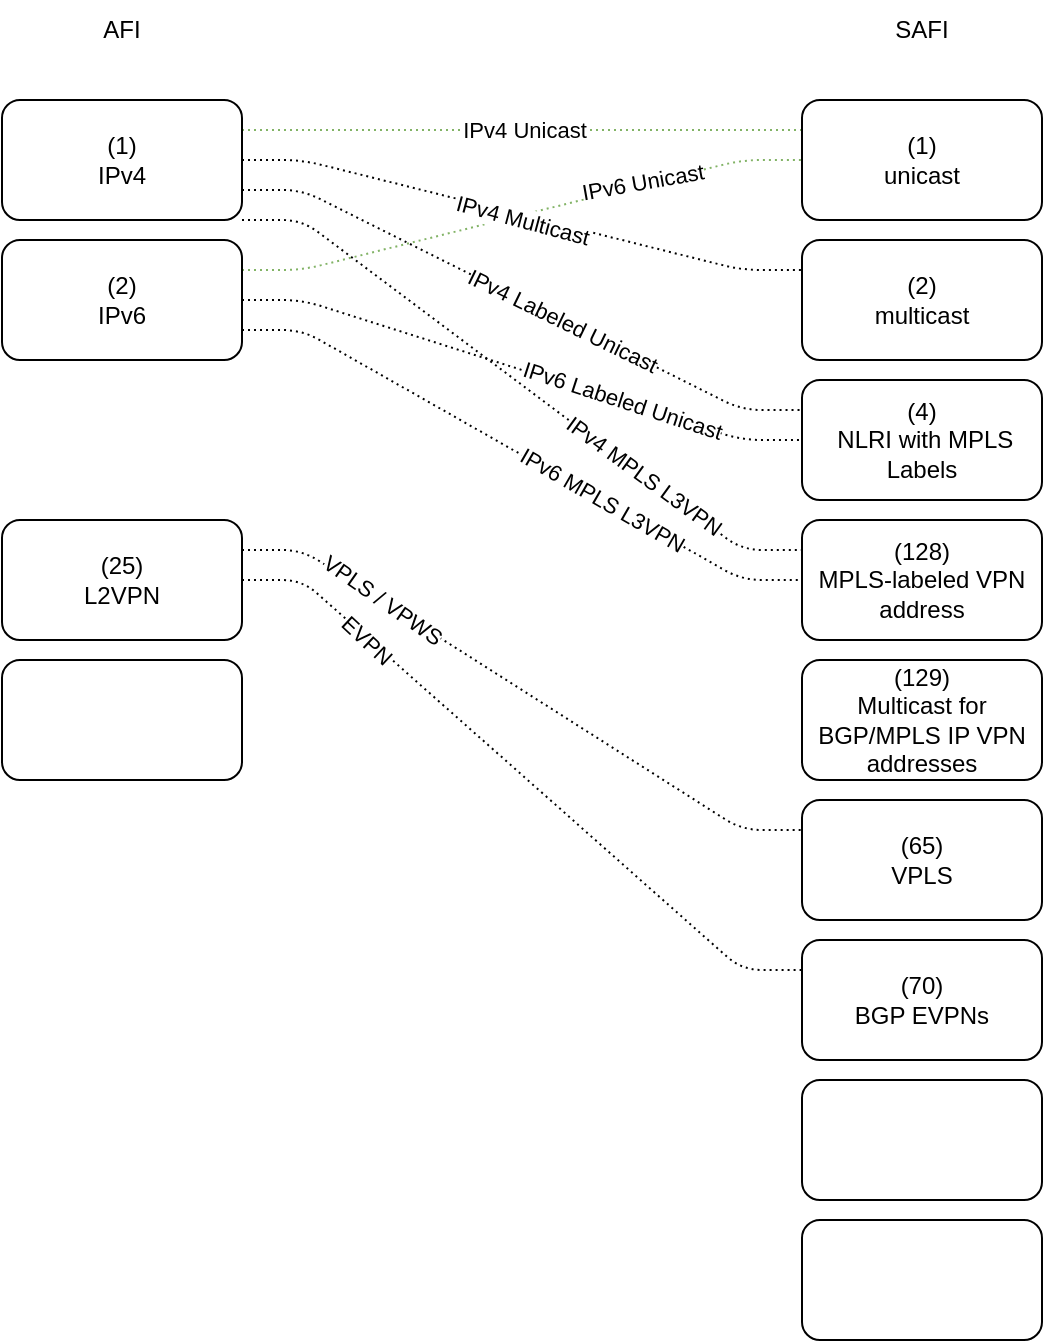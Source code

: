 <mxfile version="15.8.7" type="device"><diagram id="IDX-cnGP2NqHBU4mXgZx" name="Page-1"><mxGraphModel dx="613" dy="417" grid="1" gridSize="10" guides="1" tooltips="1" connect="1" arrows="1" fold="1" page="1" pageScale="1" pageWidth="850" pageHeight="1100" math="0" shadow="0"><root><mxCell id="0"/><mxCell id="1" parent="0"/><mxCell id="C7Z592IthIeP9KFn9Mxb-17" style="rounded=1;orthogonalLoop=1;jettySize=auto;html=1;exitX=1;exitY=0.25;exitDx=0;exitDy=0;endArrow=none;endFill=0;jumpStyle=none;entryX=0;entryY=0.25;entryDx=0;entryDy=0;edgeStyle=entityRelationEdgeStyle;fillColor=#d5e8d4;strokeColor=#82b366;dashed=1;strokeWidth=1;dashPattern=1 2;shadow=0;sketch=0;" edge="1" parent="1" source="C7Z592IthIeP9KFn9Mxb-1" target="C7Z592IthIeP9KFn9Mxb-6"><mxGeometry relative="1" as="geometry"/></mxCell><mxCell id="C7Z592IthIeP9KFn9Mxb-20" value="IPv4 Unicast" style="edgeLabel;align=center;verticalAlign=middle;resizable=0;points=[];labelBorderColor=none;html=1;" vertex="1" connectable="0" parent="C7Z592IthIeP9KFn9Mxb-17"><mxGeometry x="-0.64" relative="1" as="geometry"><mxPoint x="90" as="offset"/></mxGeometry></mxCell><mxCell id="C7Z592IthIeP9KFn9Mxb-25" style="rounded=1;jumpStyle=none;orthogonalLoop=1;jettySize=auto;html=1;exitX=1;exitY=0.75;exitDx=0;exitDy=0;entryX=0;entryY=0.25;entryDx=0;entryDy=0;endArrow=none;endFill=0;targetPerimeterSpacing=0;edgeStyle=entityRelationEdgeStyle;dashed=1;strokeWidth=1;dashPattern=1 2;shadow=0;sketch=0;" edge="1" parent="1" source="C7Z592IthIeP9KFn9Mxb-1" target="C7Z592IthIeP9KFn9Mxb-8"><mxGeometry relative="1" as="geometry"/></mxCell><mxCell id="C7Z592IthIeP9KFn9Mxb-26" value="IPv4 Labeled Unicast" style="edgeLabel;html=1;align=center;verticalAlign=middle;resizable=0;points=[];rotation=26;" vertex="1" connectable="0" parent="C7Z592IthIeP9KFn9Mxb-25"><mxGeometry x="-0.886" y="1" relative="1" as="geometry"><mxPoint x="142" y="66" as="offset"/></mxGeometry></mxCell><mxCell id="C7Z592IthIeP9KFn9Mxb-27" style="rounded=1;jumpStyle=none;orthogonalLoop=1;jettySize=auto;html=1;exitX=1;exitY=1;exitDx=0;exitDy=0;entryX=0;entryY=0.25;entryDx=0;entryDy=0;endArrow=none;endFill=0;targetPerimeterSpacing=28;edgeStyle=entityRelationEdgeStyle;dashed=1;strokeWidth=1;dashPattern=1 2;shadow=0;sketch=0;" edge="1" parent="1" source="C7Z592IthIeP9KFn9Mxb-1" target="C7Z592IthIeP9KFn9Mxb-9"><mxGeometry relative="1" as="geometry"/></mxCell><mxCell id="C7Z592IthIeP9KFn9Mxb-28" value="IPv4 MPLS L3VPN" style="edgeLabel;align=center;verticalAlign=middle;resizable=0;points=[];rotation=36;html=1;" vertex="1" connectable="0" parent="C7Z592IthIeP9KFn9Mxb-27"><mxGeometry x="0.455" y="1" relative="1" as="geometry"><mxPoint as="offset"/></mxGeometry></mxCell><mxCell id="C7Z592IthIeP9KFn9Mxb-1" value="(1)&lt;br&gt;IPv4" style="rounded=1;whiteSpace=wrap;html=1;" vertex="1" parent="1"><mxGeometry x="80" y="60" width="120" height="60" as="geometry"/></mxCell><mxCell id="C7Z592IthIeP9KFn9Mxb-21" style="rounded=1;jumpStyle=none;orthogonalLoop=1;jettySize=auto;html=1;exitX=1;exitY=0.25;exitDx=0;exitDy=0;entryX=0;entryY=0.5;entryDx=0;entryDy=0;endArrow=none;endFill=0;edgeStyle=entityRelationEdgeStyle;fillColor=#d5e8d4;strokeColor=#82b366;dashed=1;strokeWidth=1;dashPattern=1 2;shadow=0;sketch=0;" edge="1" parent="1" source="C7Z592IthIeP9KFn9Mxb-2" target="C7Z592IthIeP9KFn9Mxb-6"><mxGeometry relative="1" as="geometry"/></mxCell><mxCell id="C7Z592IthIeP9KFn9Mxb-22" value="IPv6 Unicast" style="edgeLabel;html=1;align=center;verticalAlign=middle;resizable=0;points=[];rotation=-10;" vertex="1" connectable="0" parent="C7Z592IthIeP9KFn9Mxb-21"><mxGeometry x="-0.6" y="-1" relative="1" as="geometry"><mxPoint x="143" y="-39" as="offset"/></mxGeometry></mxCell><mxCell id="C7Z592IthIeP9KFn9Mxb-29" style="rounded=1;jumpStyle=none;orthogonalLoop=1;jettySize=auto;html=1;exitX=1;exitY=0.5;exitDx=0;exitDy=0;entryX=0;entryY=0.5;entryDx=0;entryDy=0;endArrow=none;endFill=0;targetPerimeterSpacing=28;edgeStyle=entityRelationEdgeStyle;dashed=1;strokeWidth=1;dashPattern=1 2;shadow=0;sketch=0;" edge="1" parent="1" source="C7Z592IthIeP9KFn9Mxb-2" target="C7Z592IthIeP9KFn9Mxb-8"><mxGeometry relative="1" as="geometry"/></mxCell><mxCell id="C7Z592IthIeP9KFn9Mxb-30" value="IPv6 Labeled Unicast" style="edgeLabel;html=1;align=center;verticalAlign=middle;resizable=0;points=[];rotation=18;" vertex="1" connectable="0" parent="C7Z592IthIeP9KFn9Mxb-29"><mxGeometry x="-0.66" relative="1" as="geometry"><mxPoint x="141" y="44" as="offset"/></mxGeometry></mxCell><mxCell id="C7Z592IthIeP9KFn9Mxb-31" style="rounded=1;jumpStyle=none;orthogonalLoop=1;jettySize=auto;html=1;exitX=1;exitY=0.75;exitDx=0;exitDy=0;entryX=0;entryY=0.5;entryDx=0;entryDy=0;endArrow=none;endFill=0;targetPerimeterSpacing=0;sourcePerimeterSpacing=0;edgeStyle=entityRelationEdgeStyle;dashed=1;strokeWidth=1;dashPattern=1 2;shadow=0;sketch=0;" edge="1" parent="1" source="C7Z592IthIeP9KFn9Mxb-2" target="C7Z592IthIeP9KFn9Mxb-9"><mxGeometry relative="1" as="geometry"/></mxCell><mxCell id="C7Z592IthIeP9KFn9Mxb-32" value="IPv6 MPLS L3VPN" style="edgeLabel;html=1;align=center;verticalAlign=middle;resizable=0;points=[];rotation=30;" vertex="1" connectable="0" parent="C7Z592IthIeP9KFn9Mxb-31"><mxGeometry x="-0.501" y="-1" relative="1" as="geometry"><mxPoint x="109" y="60" as="offset"/></mxGeometry></mxCell><mxCell id="C7Z592IthIeP9KFn9Mxb-2" value="(2)&lt;br&gt;IPv6" style="rounded=1;whiteSpace=wrap;html=1;" vertex="1" parent="1"><mxGeometry x="80" y="130" width="120" height="60" as="geometry"/></mxCell><mxCell id="C7Z592IthIeP9KFn9Mxb-33" style="rounded=1;jumpStyle=none;orthogonalLoop=1;jettySize=auto;html=1;exitX=1;exitY=0.25;exitDx=0;exitDy=0;entryX=0;entryY=0.25;entryDx=0;entryDy=0;endArrow=none;endFill=0;targetPerimeterSpacing=28;edgeStyle=entityRelationEdgeStyle;dashed=1;strokeWidth=1;dashPattern=1 2;shadow=0;sketch=0;" edge="1" parent="1" source="C7Z592IthIeP9KFn9Mxb-3" target="C7Z592IthIeP9KFn9Mxb-10"><mxGeometry relative="1" as="geometry"/></mxCell><mxCell id="C7Z592IthIeP9KFn9Mxb-35" value="VPLS / VPWS" style="edgeLabel;html=1;align=center;verticalAlign=middle;resizable=0;points=[];rotation=35;" vertex="1" connectable="0" parent="C7Z592IthIeP9KFn9Mxb-33"><mxGeometry x="-0.688" y="1" relative="1" as="geometry"><mxPoint x="23" y="15" as="offset"/></mxGeometry></mxCell><mxCell id="C7Z592IthIeP9KFn9Mxb-34" style="rounded=1;jumpStyle=none;orthogonalLoop=1;jettySize=auto;html=1;exitX=1;exitY=0.5;exitDx=0;exitDy=0;entryX=0;entryY=0.25;entryDx=0;entryDy=0;endArrow=none;endFill=0;targetPerimeterSpacing=28;edgeStyle=entityRelationEdgeStyle;dashed=1;strokeWidth=1;dashPattern=1 2;shadow=0;sketch=0;" edge="1" parent="1" source="C7Z592IthIeP9KFn9Mxb-3" target="C7Z592IthIeP9KFn9Mxb-11"><mxGeometry relative="1" as="geometry"/></mxCell><mxCell id="C7Z592IthIeP9KFn9Mxb-36" value="EVPN" style="edgeLabel;html=1;align=center;verticalAlign=middle;resizable=0;points=[];rotation=43;" vertex="1" connectable="0" parent="C7Z592IthIeP9KFn9Mxb-34"><mxGeometry x="-0.717" y="-1" relative="1" as="geometry"><mxPoint x="18" y="16" as="offset"/></mxGeometry></mxCell><mxCell id="C7Z592IthIeP9KFn9Mxb-3" value="(25)&lt;br&gt;L2VPN" style="rounded=1;whiteSpace=wrap;html=1;" vertex="1" parent="1"><mxGeometry x="80" y="270" width="120" height="60" as="geometry"/></mxCell><mxCell id="C7Z592IthIeP9KFn9Mxb-5" value="" style="rounded=1;whiteSpace=wrap;html=1;" vertex="1" parent="1"><mxGeometry x="80" y="340" width="120" height="60" as="geometry"/></mxCell><mxCell id="C7Z592IthIeP9KFn9Mxb-6" value="(1)&lt;br&gt;unicast" style="rounded=1;whiteSpace=wrap;html=1;" vertex="1" parent="1"><mxGeometry x="480" y="60" width="120" height="60" as="geometry"/></mxCell><mxCell id="C7Z592IthIeP9KFn9Mxb-7" value="(2)&lt;br&gt;multicast" style="rounded=1;whiteSpace=wrap;html=1;" vertex="1" parent="1"><mxGeometry x="480" y="130" width="120" height="60" as="geometry"/></mxCell><mxCell id="C7Z592IthIeP9KFn9Mxb-8" value="(4)&lt;br&gt;&amp;nbsp;NLRI with MPLS Labels" style="rounded=1;whiteSpace=wrap;html=1;" vertex="1" parent="1"><mxGeometry x="480" y="200" width="120" height="60" as="geometry"/></mxCell><mxCell id="C7Z592IthIeP9KFn9Mxb-9" value="(128)&lt;br&gt;MPLS-labeled VPN address" style="rounded=1;whiteSpace=wrap;html=1;" vertex="1" parent="1"><mxGeometry x="480" y="270" width="120" height="60" as="geometry"/></mxCell><mxCell id="C7Z592IthIeP9KFn9Mxb-10" value="(65)&lt;br&gt;VPLS" style="rounded=1;whiteSpace=wrap;html=1;" vertex="1" parent="1"><mxGeometry x="480" y="410" width="120" height="60" as="geometry"/></mxCell><mxCell id="C7Z592IthIeP9KFn9Mxb-11" value="(70)&lt;br&gt;BGP EVPNs" style="rounded=1;whiteSpace=wrap;html=1;" vertex="1" parent="1"><mxGeometry x="480" y="480" width="120" height="60" as="geometry"/></mxCell><mxCell id="C7Z592IthIeP9KFn9Mxb-12" value="(129)&lt;br&gt;Multicast for BGP/MPLS IP VPN addresses" style="rounded=1;whiteSpace=wrap;html=1;" vertex="1" parent="1"><mxGeometry x="480" y="340" width="120" height="60" as="geometry"/></mxCell><mxCell id="C7Z592IthIeP9KFn9Mxb-13" value="" style="rounded=1;whiteSpace=wrap;html=1;" vertex="1" parent="1"><mxGeometry x="480" y="550" width="120" height="60" as="geometry"/></mxCell><mxCell id="C7Z592IthIeP9KFn9Mxb-14" value="" style="rounded=1;whiteSpace=wrap;html=1;" vertex="1" parent="1"><mxGeometry x="480" y="620" width="120" height="60" as="geometry"/></mxCell><mxCell id="C7Z592IthIeP9KFn9Mxb-15" value="AFI" style="text;html=1;strokeColor=none;fillColor=none;align=center;verticalAlign=middle;whiteSpace=wrap;rounded=0;" vertex="1" parent="1"><mxGeometry x="110" y="10" width="60" height="30" as="geometry"/></mxCell><mxCell id="C7Z592IthIeP9KFn9Mxb-16" value="SAFI" style="text;html=1;strokeColor=none;fillColor=none;align=center;verticalAlign=middle;whiteSpace=wrap;rounded=0;" vertex="1" parent="1"><mxGeometry x="510" y="10" width="60" height="30" as="geometry"/></mxCell><mxCell id="C7Z592IthIeP9KFn9Mxb-23" style="rounded=1;jumpStyle=none;orthogonalLoop=1;jettySize=auto;html=1;exitX=1;exitY=0.5;exitDx=0;exitDy=0;entryX=0;entryY=0.25;entryDx=0;entryDy=0;endArrow=none;endFill=0;targetPerimeterSpacing=28;edgeStyle=entityRelationEdgeStyle;dashed=1;strokeWidth=1;dashPattern=1 2;shadow=0;sketch=0;" edge="1" parent="1" source="C7Z592IthIeP9KFn9Mxb-1" target="C7Z592IthIeP9KFn9Mxb-7"><mxGeometry relative="1" as="geometry"/></mxCell><mxCell id="C7Z592IthIeP9KFn9Mxb-24" value="&lt;div&gt;IPv4 Multicast&lt;/div&gt;" style="edgeLabel;html=1;align=center;verticalAlign=middle;resizable=0;points=[];rotation=15;labelBorderColor=none;" vertex="1" connectable="0" parent="C7Z592IthIeP9KFn9Mxb-23"><mxGeometry x="-0.84" relative="1" as="geometry"><mxPoint x="117" y="30" as="offset"/></mxGeometry></mxCell></root></mxGraphModel></diagram></mxfile>
